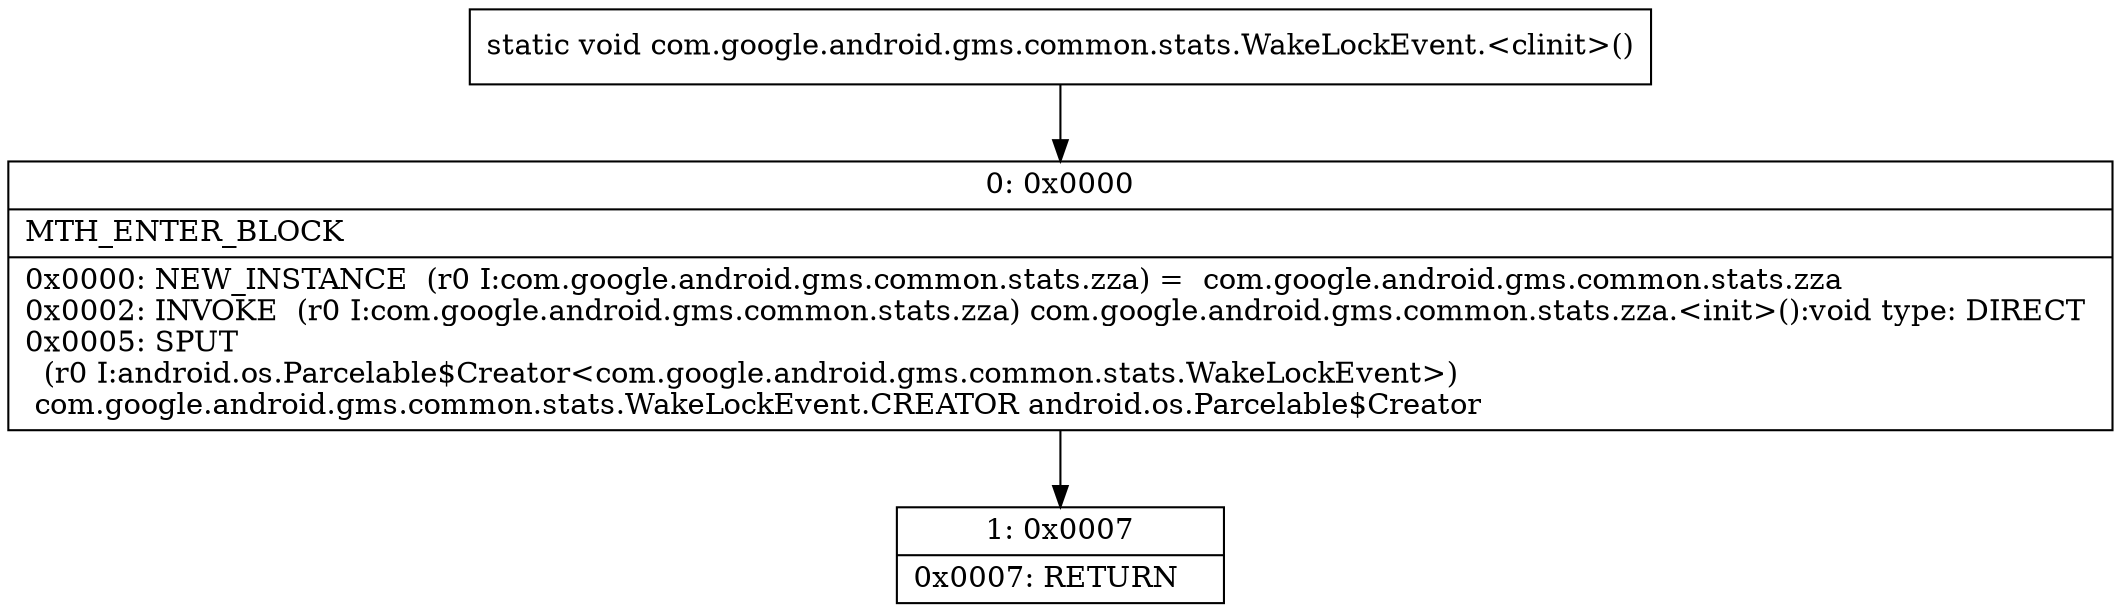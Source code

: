 digraph "CFG forcom.google.android.gms.common.stats.WakeLockEvent.\<clinit\>()V" {
Node_0 [shape=record,label="{0\:\ 0x0000|MTH_ENTER_BLOCK\l|0x0000: NEW_INSTANCE  (r0 I:com.google.android.gms.common.stats.zza) =  com.google.android.gms.common.stats.zza \l0x0002: INVOKE  (r0 I:com.google.android.gms.common.stats.zza) com.google.android.gms.common.stats.zza.\<init\>():void type: DIRECT \l0x0005: SPUT  \l  (r0 I:android.os.Parcelable$Creator\<com.google.android.gms.common.stats.WakeLockEvent\>)\l com.google.android.gms.common.stats.WakeLockEvent.CREATOR android.os.Parcelable$Creator \l}"];
Node_1 [shape=record,label="{1\:\ 0x0007|0x0007: RETURN   \l}"];
MethodNode[shape=record,label="{static void com.google.android.gms.common.stats.WakeLockEvent.\<clinit\>() }"];
MethodNode -> Node_0;
Node_0 -> Node_1;
}

